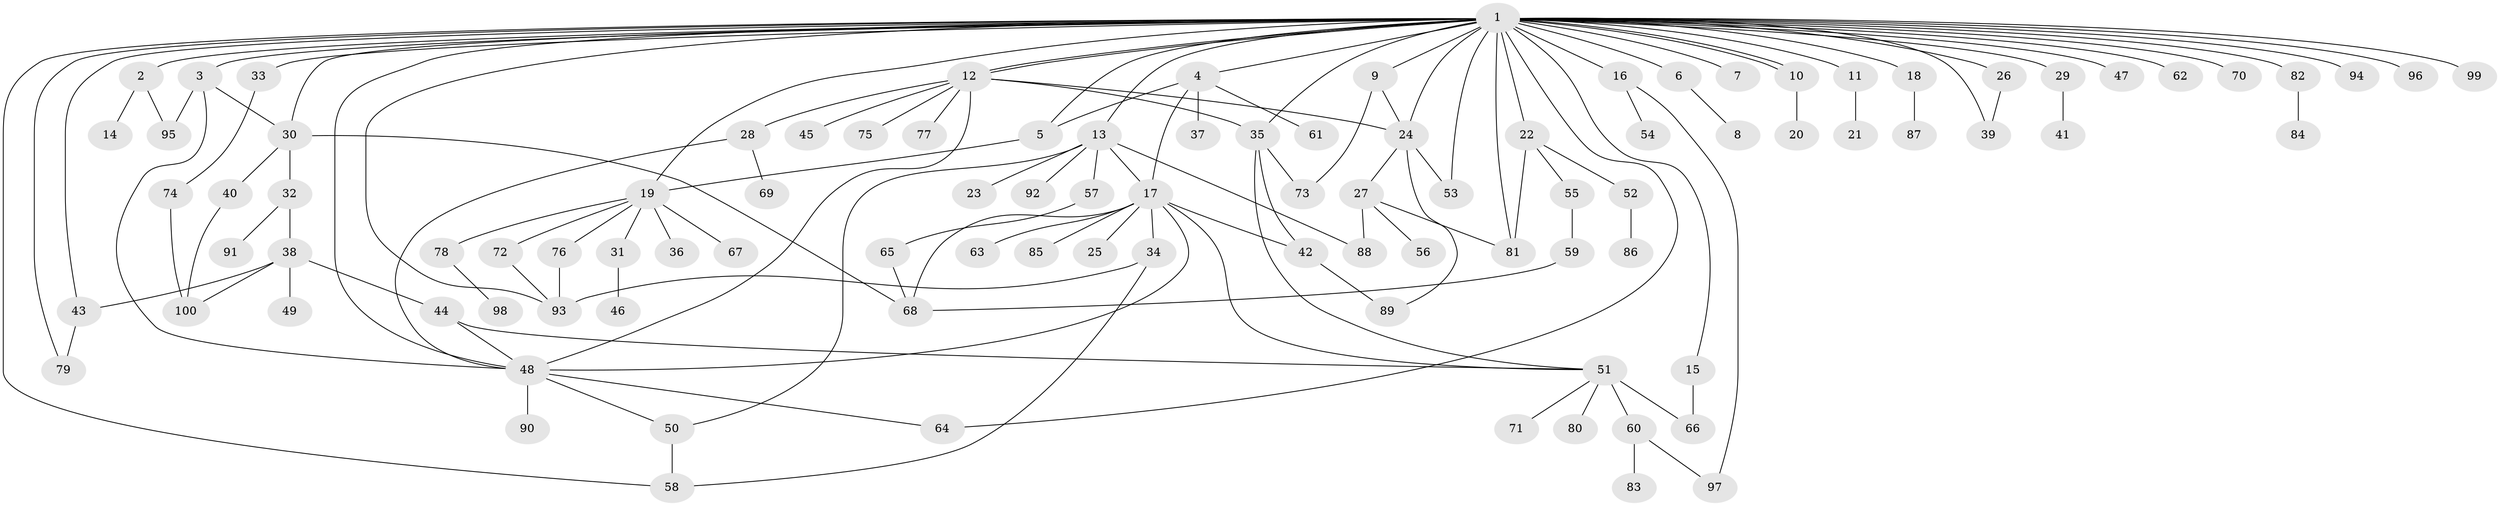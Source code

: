 // coarse degree distribution, {5: 0.04285714285714286, 3: 0.11428571428571428, 4: 0.08571428571428572, 33: 0.014285714285714285, 1: 0.5, 7: 0.05714285714285714, 2: 0.12857142857142856, 6: 0.02857142857142857, 8: 0.014285714285714285, 9: 0.014285714285714285}
// Generated by graph-tools (version 1.1) at 2025/36/03/04/25 23:36:58]
// undirected, 100 vertices, 140 edges
graph export_dot {
  node [color=gray90,style=filled];
  1;
  2;
  3;
  4;
  5;
  6;
  7;
  8;
  9;
  10;
  11;
  12;
  13;
  14;
  15;
  16;
  17;
  18;
  19;
  20;
  21;
  22;
  23;
  24;
  25;
  26;
  27;
  28;
  29;
  30;
  31;
  32;
  33;
  34;
  35;
  36;
  37;
  38;
  39;
  40;
  41;
  42;
  43;
  44;
  45;
  46;
  47;
  48;
  49;
  50;
  51;
  52;
  53;
  54;
  55;
  56;
  57;
  58;
  59;
  60;
  61;
  62;
  63;
  64;
  65;
  66;
  67;
  68;
  69;
  70;
  71;
  72;
  73;
  74;
  75;
  76;
  77;
  78;
  79;
  80;
  81;
  82;
  83;
  84;
  85;
  86;
  87;
  88;
  89;
  90;
  91;
  92;
  93;
  94;
  95;
  96;
  97;
  98;
  99;
  100;
  1 -- 2;
  1 -- 3;
  1 -- 4;
  1 -- 5;
  1 -- 6;
  1 -- 7;
  1 -- 9;
  1 -- 10;
  1 -- 10;
  1 -- 11;
  1 -- 12;
  1 -- 12;
  1 -- 13;
  1 -- 15;
  1 -- 16;
  1 -- 18;
  1 -- 19;
  1 -- 22;
  1 -- 24;
  1 -- 26;
  1 -- 29;
  1 -- 30;
  1 -- 33;
  1 -- 35;
  1 -- 39;
  1 -- 43;
  1 -- 47;
  1 -- 48;
  1 -- 53;
  1 -- 58;
  1 -- 62;
  1 -- 64;
  1 -- 70;
  1 -- 79;
  1 -- 81;
  1 -- 82;
  1 -- 93;
  1 -- 94;
  1 -- 96;
  1 -- 99;
  2 -- 14;
  2 -- 95;
  3 -- 30;
  3 -- 48;
  3 -- 95;
  4 -- 5;
  4 -- 17;
  4 -- 37;
  4 -- 61;
  5 -- 19;
  6 -- 8;
  9 -- 24;
  9 -- 73;
  10 -- 20;
  11 -- 21;
  12 -- 24;
  12 -- 28;
  12 -- 35;
  12 -- 45;
  12 -- 48;
  12 -- 75;
  12 -- 77;
  13 -- 17;
  13 -- 23;
  13 -- 50;
  13 -- 57;
  13 -- 88;
  13 -- 92;
  15 -- 66;
  16 -- 54;
  16 -- 97;
  17 -- 25;
  17 -- 34;
  17 -- 42;
  17 -- 48;
  17 -- 51;
  17 -- 63;
  17 -- 68;
  17 -- 85;
  18 -- 87;
  19 -- 31;
  19 -- 36;
  19 -- 67;
  19 -- 72;
  19 -- 76;
  19 -- 78;
  22 -- 52;
  22 -- 55;
  22 -- 81;
  24 -- 27;
  24 -- 53;
  24 -- 89;
  26 -- 39;
  27 -- 56;
  27 -- 81;
  27 -- 88;
  28 -- 48;
  28 -- 69;
  29 -- 41;
  30 -- 32;
  30 -- 40;
  30 -- 68;
  31 -- 46;
  32 -- 38;
  32 -- 91;
  33 -- 74;
  34 -- 58;
  34 -- 93;
  35 -- 42;
  35 -- 51;
  35 -- 73;
  38 -- 43;
  38 -- 44;
  38 -- 49;
  38 -- 100;
  40 -- 100;
  42 -- 89;
  43 -- 79;
  44 -- 48;
  44 -- 51;
  48 -- 50;
  48 -- 64;
  48 -- 90;
  50 -- 58;
  51 -- 60;
  51 -- 66;
  51 -- 71;
  51 -- 80;
  52 -- 86;
  55 -- 59;
  57 -- 65;
  59 -- 68;
  60 -- 83;
  60 -- 97;
  65 -- 68;
  72 -- 93;
  74 -- 100;
  76 -- 93;
  78 -- 98;
  82 -- 84;
}
